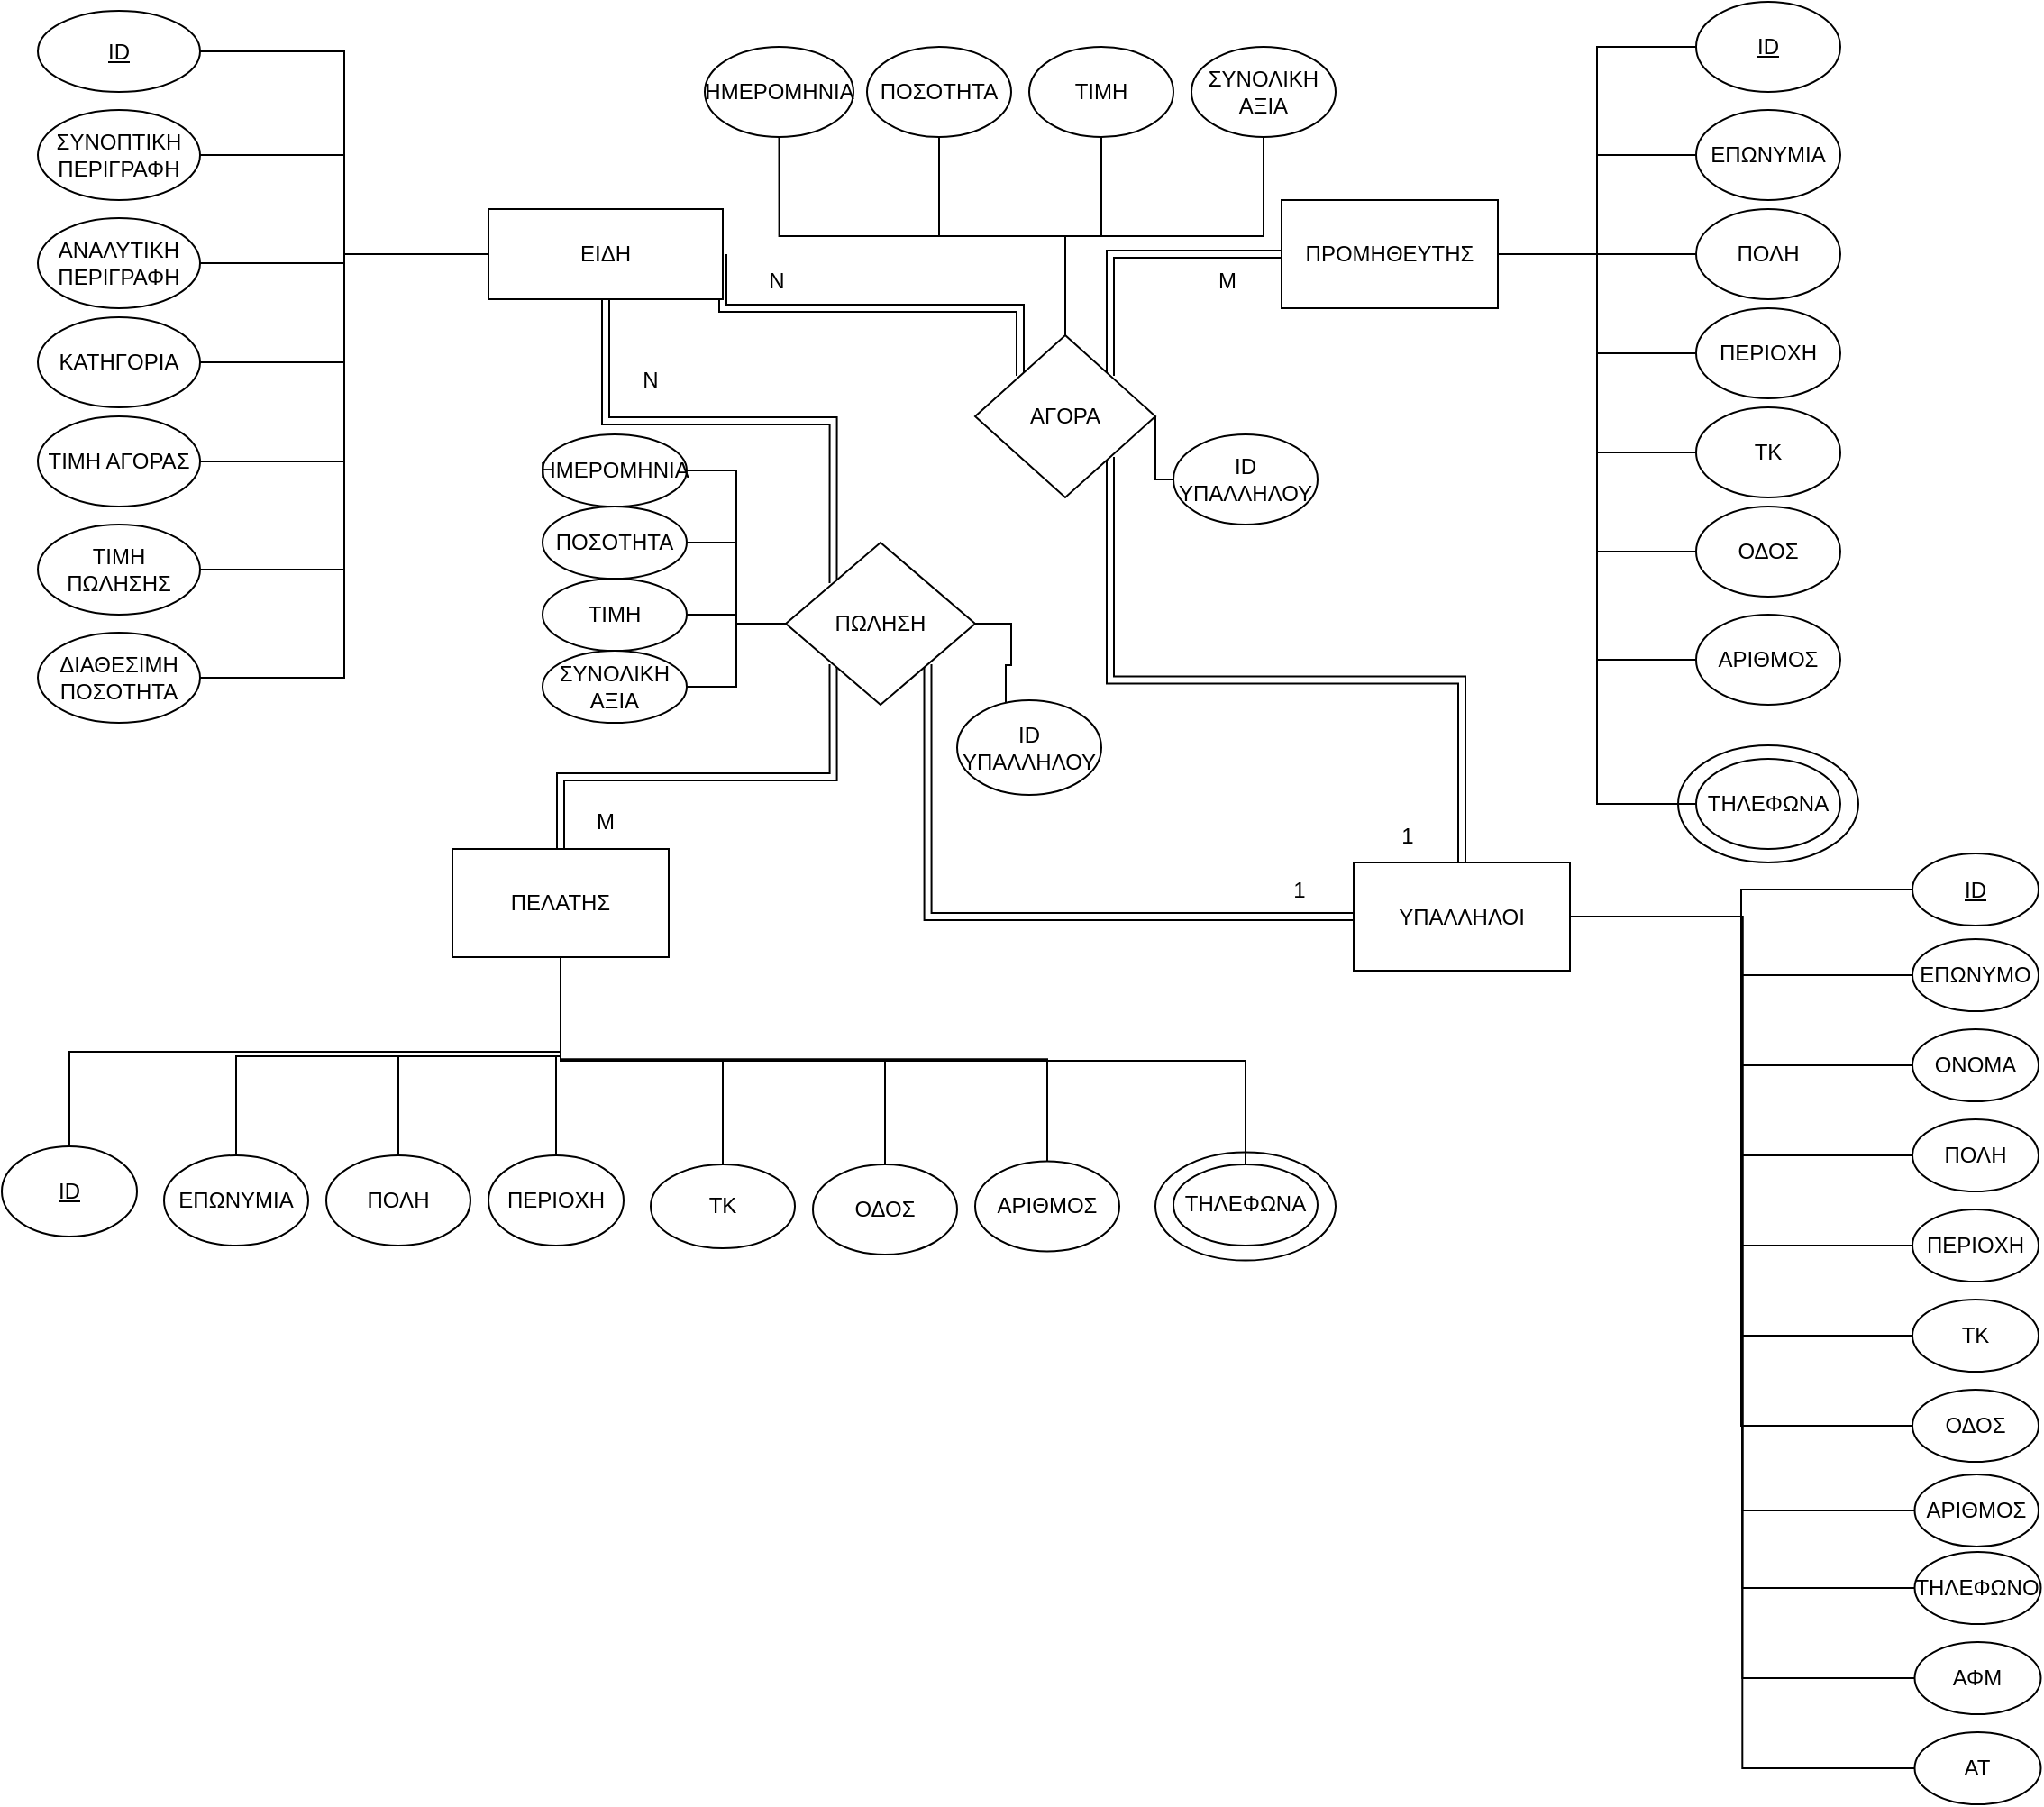 <mxfile version="22.1.5" type="github">
  <diagram name="Σελίδα-1" id="LRhwLYZ0XrOosCkNov4p">
    <mxGraphModel dx="1235" dy="666" grid="1" gridSize="10" guides="1" tooltips="1" connect="1" arrows="1" fold="1" page="1" pageScale="1" pageWidth="1169" pageHeight="1654" math="0" shadow="0">
      <root>
        <mxCell id="0" />
        <mxCell id="1" parent="0" />
        <mxCell id="00yGRpQgav9-RkKcPG9p-32" style="edgeStyle=orthogonalEdgeStyle;rounded=0;orthogonalLoop=1;jettySize=auto;html=1;exitX=1;exitY=0.5;exitDx=0;exitDy=0;entryX=0;entryY=0;entryDx=0;entryDy=0;endArrow=none;endFill=0;shape=link;" edge="1" parent="1" source="1mnrNNHJ70fO4R5j_hnI-3" target="1mnrNNHJ70fO4R5j_hnI-25">
          <mxGeometry relative="1" as="geometry">
            <Array as="points">
              <mxPoint x="400" y="180" />
              <mxPoint x="565" y="180" />
            </Array>
          </mxGeometry>
        </mxCell>
        <mxCell id="00yGRpQgav9-RkKcPG9p-39" style="edgeStyle=orthogonalEdgeStyle;rounded=0;orthogonalLoop=1;jettySize=auto;html=1;exitX=0.5;exitY=1;exitDx=0;exitDy=0;entryX=0;entryY=0;entryDx=0;entryDy=0;endArrow=none;endFill=0;shape=link;" edge="1" parent="1" source="1mnrNNHJ70fO4R5j_hnI-3" target="00yGRpQgav9-RkKcPG9p-30">
          <mxGeometry relative="1" as="geometry" />
        </mxCell>
        <mxCell id="1mnrNNHJ70fO4R5j_hnI-3" value="ΕΙΔΗ" style="rounded=0;whiteSpace=wrap;html=1;" parent="1" vertex="1">
          <mxGeometry x="270" y="125" width="130" height="50" as="geometry" />
        </mxCell>
        <mxCell id="00yGRpQgav9-RkKcPG9p-38" style="edgeStyle=orthogonalEdgeStyle;rounded=0;orthogonalLoop=1;jettySize=auto;html=1;exitX=0.5;exitY=0;exitDx=0;exitDy=0;entryX=0;entryY=1;entryDx=0;entryDy=0;endArrow=none;endFill=0;shape=link;" edge="1" parent="1" source="1mnrNNHJ70fO4R5j_hnI-4" target="00yGRpQgav9-RkKcPG9p-30">
          <mxGeometry relative="1" as="geometry" />
        </mxCell>
        <mxCell id="1mnrNNHJ70fO4R5j_hnI-4" value="ΠΕΛΑΤΗΣ" style="rounded=0;whiteSpace=wrap;html=1;" parent="1" vertex="1">
          <mxGeometry x="250" y="480" width="120" height="60" as="geometry" />
        </mxCell>
        <mxCell id="00yGRpQgav9-RkKcPG9p-36" style="edgeStyle=orthogonalEdgeStyle;rounded=0;orthogonalLoop=1;jettySize=auto;html=1;exitX=0.5;exitY=0;exitDx=0;exitDy=0;entryX=1;entryY=1;entryDx=0;entryDy=0;endArrow=none;endFill=0;shape=link;" edge="1" parent="1" source="1mnrNNHJ70fO4R5j_hnI-5" target="1mnrNNHJ70fO4R5j_hnI-25">
          <mxGeometry relative="1" as="geometry" />
        </mxCell>
        <mxCell id="00yGRpQgav9-RkKcPG9p-37" style="edgeStyle=orthogonalEdgeStyle;rounded=0;orthogonalLoop=1;jettySize=auto;html=1;exitX=0;exitY=0.5;exitDx=0;exitDy=0;entryX=1;entryY=1;entryDx=0;entryDy=0;endArrow=none;endFill=0;shape=link;" edge="1" parent="1" source="1mnrNNHJ70fO4R5j_hnI-5" target="00yGRpQgav9-RkKcPG9p-30">
          <mxGeometry relative="1" as="geometry" />
        </mxCell>
        <mxCell id="1mnrNNHJ70fO4R5j_hnI-5" value="ΥΠΑΛΛΗΛΟΙ" style="rounded=0;whiteSpace=wrap;html=1;" parent="1" vertex="1">
          <mxGeometry x="750" y="487.5" width="120" height="60" as="geometry" />
        </mxCell>
        <mxCell id="00yGRpQgav9-RkKcPG9p-35" style="edgeStyle=orthogonalEdgeStyle;rounded=0;orthogonalLoop=1;jettySize=auto;html=1;exitX=0;exitY=0.5;exitDx=0;exitDy=0;entryX=1;entryY=0;entryDx=0;entryDy=0;endArrow=none;endFill=0;shape=link;" edge="1" parent="1" source="1mnrNNHJ70fO4R5j_hnI-6" target="1mnrNNHJ70fO4R5j_hnI-25">
          <mxGeometry relative="1" as="geometry" />
        </mxCell>
        <mxCell id="1mnrNNHJ70fO4R5j_hnI-6" value="ΠΡΟΜΗΘΕΥΤΗΣ" style="rounded=0;whiteSpace=wrap;html=1;" parent="1" vertex="1">
          <mxGeometry x="710" y="120" width="120" height="60" as="geometry" />
        </mxCell>
        <mxCell id="00yGRpQgav9-RkKcPG9p-9" style="edgeStyle=orthogonalEdgeStyle;rounded=0;orthogonalLoop=1;jettySize=auto;html=1;exitX=1;exitY=0.5;exitDx=0;exitDy=0;entryX=0;entryY=0.5;entryDx=0;entryDy=0;endArrow=none;endFill=0;" edge="1" parent="1" source="1mnrNNHJ70fO4R5j_hnI-8" target="1mnrNNHJ70fO4R5j_hnI-3">
          <mxGeometry relative="1" as="geometry" />
        </mxCell>
        <mxCell id="1mnrNNHJ70fO4R5j_hnI-8" value="&lt;u&gt;ID&lt;/u&gt;" style="ellipse;whiteSpace=wrap;html=1;" parent="1" vertex="1">
          <mxGeometry x="20" y="15" width="90" height="45" as="geometry" />
        </mxCell>
        <mxCell id="00yGRpQgav9-RkKcPG9p-7" style="edgeStyle=orthogonalEdgeStyle;rounded=0;orthogonalLoop=1;jettySize=auto;html=1;exitX=1;exitY=0.5;exitDx=0;exitDy=0;entryX=0;entryY=0.5;entryDx=0;entryDy=0;endArrow=none;endFill=0;" edge="1" parent="1" source="1mnrNNHJ70fO4R5j_hnI-9" target="1mnrNNHJ70fO4R5j_hnI-3">
          <mxGeometry relative="1" as="geometry">
            <mxPoint x="130" y="159.882" as="targetPoint" />
          </mxGeometry>
        </mxCell>
        <mxCell id="1mnrNNHJ70fO4R5j_hnI-9" value="ΑΝΑΛΥΤΙΚΗ ΠΕΡΙΓΡΑΦΗ" style="ellipse;whiteSpace=wrap;html=1;" parent="1" vertex="1">
          <mxGeometry x="20" y="130" width="90" height="50" as="geometry" />
        </mxCell>
        <mxCell id="00yGRpQgav9-RkKcPG9p-8" style="edgeStyle=orthogonalEdgeStyle;rounded=0;orthogonalLoop=1;jettySize=auto;html=1;exitX=1;exitY=0.5;exitDx=0;exitDy=0;entryX=0;entryY=0.5;entryDx=0;entryDy=0;endArrow=none;endFill=0;" edge="1" parent="1" source="1mnrNNHJ70fO4R5j_hnI-10" target="1mnrNNHJ70fO4R5j_hnI-3">
          <mxGeometry relative="1" as="geometry" />
        </mxCell>
        <mxCell id="1mnrNNHJ70fO4R5j_hnI-10" value="ΣΥΝΟΠΤΙΚΗ ΠΕΡΙΓΡΑΦΗ" style="ellipse;whiteSpace=wrap;html=1;" parent="1" vertex="1">
          <mxGeometry x="20" y="70" width="90" height="50" as="geometry" />
        </mxCell>
        <mxCell id="00yGRpQgav9-RkKcPG9p-3" style="edgeStyle=orthogonalEdgeStyle;rounded=0;orthogonalLoop=1;jettySize=auto;html=1;exitX=1;exitY=0.5;exitDx=0;exitDy=0;entryX=0;entryY=0.5;entryDx=0;entryDy=0;endArrow=none;endFill=0;" edge="1" parent="1" source="1mnrNNHJ70fO4R5j_hnI-12" target="1mnrNNHJ70fO4R5j_hnI-3">
          <mxGeometry relative="1" as="geometry" />
        </mxCell>
        <mxCell id="1mnrNNHJ70fO4R5j_hnI-12" value="ΔΙΑΘΕΣΙΜΗ ΠΟΣΟΤΗΤΑ" style="ellipse;whiteSpace=wrap;html=1;" parent="1" vertex="1">
          <mxGeometry x="20" y="360" width="90" height="50" as="geometry" />
        </mxCell>
        <mxCell id="00yGRpQgav9-RkKcPG9p-4" style="edgeStyle=orthogonalEdgeStyle;rounded=0;orthogonalLoop=1;jettySize=auto;html=1;exitX=1;exitY=0.5;exitDx=0;exitDy=0;entryX=0;entryY=0.5;entryDx=0;entryDy=0;endArrow=none;endFill=0;" edge="1" parent="1" source="1mnrNNHJ70fO4R5j_hnI-13" target="1mnrNNHJ70fO4R5j_hnI-3">
          <mxGeometry relative="1" as="geometry" />
        </mxCell>
        <mxCell id="1mnrNNHJ70fO4R5j_hnI-13" value="ΤΙΜΗ ΠΩΛΗΣΗΣ" style="ellipse;whiteSpace=wrap;html=1;" parent="1" vertex="1">
          <mxGeometry x="20" y="300" width="90" height="50" as="geometry" />
        </mxCell>
        <mxCell id="00yGRpQgav9-RkKcPG9p-5" style="edgeStyle=orthogonalEdgeStyle;rounded=0;orthogonalLoop=1;jettySize=auto;html=1;exitX=1;exitY=0.5;exitDx=0;exitDy=0;entryX=0;entryY=0.5;entryDx=0;entryDy=0;endArrow=none;endFill=0;" edge="1" parent="1" source="1mnrNNHJ70fO4R5j_hnI-14" target="1mnrNNHJ70fO4R5j_hnI-3">
          <mxGeometry relative="1" as="geometry" />
        </mxCell>
        <mxCell id="1mnrNNHJ70fO4R5j_hnI-14" value="ΤΙΜΗ ΑΓΟΡΑΣ" style="ellipse;whiteSpace=wrap;html=1;" parent="1" vertex="1">
          <mxGeometry x="20" y="240" width="90" height="50" as="geometry" />
        </mxCell>
        <mxCell id="00yGRpQgav9-RkKcPG9p-6" style="edgeStyle=orthogonalEdgeStyle;rounded=0;orthogonalLoop=1;jettySize=auto;html=1;exitX=1;exitY=0.5;exitDx=0;exitDy=0;entryX=0;entryY=0.5;entryDx=0;entryDy=0;endArrow=none;endFill=0;" edge="1" parent="1" source="1mnrNNHJ70fO4R5j_hnI-15" target="1mnrNNHJ70fO4R5j_hnI-3">
          <mxGeometry relative="1" as="geometry" />
        </mxCell>
        <mxCell id="1mnrNNHJ70fO4R5j_hnI-15" value="ΚΑΤΗΓΟΡΙΑ" style="ellipse;whiteSpace=wrap;html=1;" parent="1" vertex="1">
          <mxGeometry x="20" y="185" width="90" height="50" as="geometry" />
        </mxCell>
        <mxCell id="1mnrNNHJ70fO4R5j_hnI-25" value="ΑΓΟΡΑ" style="rhombus;whiteSpace=wrap;html=1;" parent="1" vertex="1">
          <mxGeometry x="540" y="195" width="100" height="90" as="geometry" />
        </mxCell>
        <mxCell id="00yGRpQgav9-RkKcPG9p-18" style="edgeStyle=orthogonalEdgeStyle;rounded=0;orthogonalLoop=1;jettySize=auto;html=1;exitX=0;exitY=0.5;exitDx=0;exitDy=0;entryX=1;entryY=0.5;entryDx=0;entryDy=0;endArrow=none;endFill=0;" edge="1" parent="1" source="1mnrNNHJ70fO4R5j_hnI-36" target="1mnrNNHJ70fO4R5j_hnI-6">
          <mxGeometry relative="1" as="geometry" />
        </mxCell>
        <mxCell id="1mnrNNHJ70fO4R5j_hnI-36" value="ΤΗΛΕΦΩΝΑ" style="ellipse;whiteSpace=wrap;html=1;" parent="1" vertex="1">
          <mxGeometry x="940" y="430" width="80" height="50" as="geometry" />
        </mxCell>
        <mxCell id="00yGRpQgav9-RkKcPG9p-17" style="edgeStyle=orthogonalEdgeStyle;rounded=0;orthogonalLoop=1;jettySize=auto;html=1;exitX=0;exitY=0.5;exitDx=0;exitDy=0;entryX=1;entryY=0.5;entryDx=0;entryDy=0;endArrow=none;endFill=0;" edge="1" parent="1" source="1mnrNNHJ70fO4R5j_hnI-37" target="1mnrNNHJ70fO4R5j_hnI-6">
          <mxGeometry relative="1" as="geometry" />
        </mxCell>
        <mxCell id="1mnrNNHJ70fO4R5j_hnI-37" value="ΑΡΙΘΜΟΣ" style="ellipse;whiteSpace=wrap;html=1;" parent="1" vertex="1">
          <mxGeometry x="940" y="350" width="80" height="50" as="geometry" />
        </mxCell>
        <mxCell id="00yGRpQgav9-RkKcPG9p-16" style="edgeStyle=orthogonalEdgeStyle;rounded=0;orthogonalLoop=1;jettySize=auto;html=1;exitX=0;exitY=0.5;exitDx=0;exitDy=0;entryX=1;entryY=0.5;entryDx=0;entryDy=0;endArrow=none;endFill=0;" edge="1" parent="1" source="1mnrNNHJ70fO4R5j_hnI-38" target="1mnrNNHJ70fO4R5j_hnI-6">
          <mxGeometry relative="1" as="geometry" />
        </mxCell>
        <mxCell id="1mnrNNHJ70fO4R5j_hnI-38" value="ΟΔΟΣ" style="ellipse;whiteSpace=wrap;html=1;" parent="1" vertex="1">
          <mxGeometry x="940" y="290" width="80" height="50" as="geometry" />
        </mxCell>
        <mxCell id="00yGRpQgav9-RkKcPG9p-15" style="edgeStyle=orthogonalEdgeStyle;rounded=0;orthogonalLoop=1;jettySize=auto;html=1;exitX=0;exitY=0.5;exitDx=0;exitDy=0;entryX=1;entryY=0.5;entryDx=0;entryDy=0;endArrow=none;endFill=0;" edge="1" parent="1" source="1mnrNNHJ70fO4R5j_hnI-39" target="1mnrNNHJ70fO4R5j_hnI-6">
          <mxGeometry relative="1" as="geometry" />
        </mxCell>
        <mxCell id="1mnrNNHJ70fO4R5j_hnI-39" value="ΤΚ" style="ellipse;whiteSpace=wrap;html=1;" parent="1" vertex="1">
          <mxGeometry x="940" y="235" width="80" height="50" as="geometry" />
        </mxCell>
        <mxCell id="00yGRpQgav9-RkKcPG9p-14" style="edgeStyle=orthogonalEdgeStyle;rounded=0;orthogonalLoop=1;jettySize=auto;html=1;exitX=0;exitY=0.5;exitDx=0;exitDy=0;entryX=1;entryY=0.5;entryDx=0;entryDy=0;endArrow=none;endFill=0;" edge="1" parent="1" source="1mnrNNHJ70fO4R5j_hnI-40" target="1mnrNNHJ70fO4R5j_hnI-6">
          <mxGeometry relative="1" as="geometry" />
        </mxCell>
        <mxCell id="1mnrNNHJ70fO4R5j_hnI-40" value="ΠΕΡΙΟΧΗ" style="ellipse;whiteSpace=wrap;html=1;" parent="1" vertex="1">
          <mxGeometry x="940" y="180" width="80" height="50" as="geometry" />
        </mxCell>
        <mxCell id="00yGRpQgav9-RkKcPG9p-13" style="edgeStyle=orthogonalEdgeStyle;rounded=0;orthogonalLoop=1;jettySize=auto;html=1;exitX=0;exitY=0.5;exitDx=0;exitDy=0;entryX=1;entryY=0.5;entryDx=0;entryDy=0;endArrow=none;endFill=0;" edge="1" parent="1" source="1mnrNNHJ70fO4R5j_hnI-41" target="1mnrNNHJ70fO4R5j_hnI-6">
          <mxGeometry relative="1" as="geometry" />
        </mxCell>
        <mxCell id="1mnrNNHJ70fO4R5j_hnI-41" value="ΠΟΛΗ" style="ellipse;whiteSpace=wrap;html=1;" parent="1" vertex="1">
          <mxGeometry x="940" y="125" width="80" height="50" as="geometry" />
        </mxCell>
        <mxCell id="00yGRpQgav9-RkKcPG9p-12" style="edgeStyle=orthogonalEdgeStyle;rounded=0;orthogonalLoop=1;jettySize=auto;html=1;exitX=0;exitY=0.5;exitDx=0;exitDy=0;entryX=1;entryY=0.5;entryDx=0;entryDy=0;endArrow=none;endFill=0;" edge="1" parent="1" source="1mnrNNHJ70fO4R5j_hnI-42" target="1mnrNNHJ70fO4R5j_hnI-6">
          <mxGeometry relative="1" as="geometry" />
        </mxCell>
        <mxCell id="1mnrNNHJ70fO4R5j_hnI-42" value="ΕΠΩΝΥΜΙΑ" style="ellipse;whiteSpace=wrap;html=1;" parent="1" vertex="1">
          <mxGeometry x="940" y="70" width="80" height="50" as="geometry" />
        </mxCell>
        <mxCell id="00yGRpQgav9-RkKcPG9p-11" style="edgeStyle=orthogonalEdgeStyle;rounded=0;orthogonalLoop=1;jettySize=auto;html=1;exitX=0;exitY=0.5;exitDx=0;exitDy=0;entryX=1;entryY=0.5;entryDx=0;entryDy=0;endArrow=none;endFill=0;" edge="1" parent="1" source="1mnrNNHJ70fO4R5j_hnI-43" target="1mnrNNHJ70fO4R5j_hnI-6">
          <mxGeometry relative="1" as="geometry" />
        </mxCell>
        <mxCell id="1mnrNNHJ70fO4R5j_hnI-43" value="&lt;u&gt;ID&lt;/u&gt;" style="ellipse;whiteSpace=wrap;html=1;" parent="1" vertex="1">
          <mxGeometry x="940" y="10" width="80" height="50" as="geometry" />
        </mxCell>
        <mxCell id="1mnrNNHJ70fO4R5j_hnI-90" style="edgeStyle=orthogonalEdgeStyle;rounded=0;orthogonalLoop=1;jettySize=auto;html=1;exitX=0.5;exitY=0;exitDx=0;exitDy=0;entryX=0.5;entryY=1;entryDx=0;entryDy=0;endArrow=none;endFill=0;" parent="1" source="1mnrNNHJ70fO4R5j_hnI-58" target="1mnrNNHJ70fO4R5j_hnI-4" edge="1">
          <mxGeometry relative="1" as="geometry" />
        </mxCell>
        <mxCell id="1mnrNNHJ70fO4R5j_hnI-58" value="ΤΗΛΕΦΩΝΑ" style="ellipse;whiteSpace=wrap;html=1;" parent="1" vertex="1">
          <mxGeometry x="650" y="654.99" width="80" height="45.01" as="geometry" />
        </mxCell>
        <mxCell id="1mnrNNHJ70fO4R5j_hnI-89" style="edgeStyle=orthogonalEdgeStyle;rounded=0;orthogonalLoop=1;jettySize=auto;html=1;exitX=0.5;exitY=0;exitDx=0;exitDy=0;endArrow=none;endFill=0;" parent="1" source="1mnrNNHJ70fO4R5j_hnI-59" target="1mnrNNHJ70fO4R5j_hnI-4" edge="1">
          <mxGeometry relative="1" as="geometry" />
        </mxCell>
        <mxCell id="1mnrNNHJ70fO4R5j_hnI-59" value="ΑΡΙΘΜΟΣ" style="ellipse;whiteSpace=wrap;html=1;" parent="1" vertex="1">
          <mxGeometry x="540" y="653.28" width="80" height="50" as="geometry" />
        </mxCell>
        <mxCell id="1mnrNNHJ70fO4R5j_hnI-88" style="edgeStyle=orthogonalEdgeStyle;rounded=0;orthogonalLoop=1;jettySize=auto;html=1;exitX=0.5;exitY=0;exitDx=0;exitDy=0;entryX=0.5;entryY=1;entryDx=0;entryDy=0;endArrow=none;endFill=0;" parent="1" source="1mnrNNHJ70fO4R5j_hnI-60" target="1mnrNNHJ70fO4R5j_hnI-4" edge="1">
          <mxGeometry relative="1" as="geometry" />
        </mxCell>
        <mxCell id="1mnrNNHJ70fO4R5j_hnI-60" value="ΟΔΟΣ" style="ellipse;whiteSpace=wrap;html=1;" parent="1" vertex="1">
          <mxGeometry x="450" y="654.99" width="80" height="50" as="geometry" />
        </mxCell>
        <mxCell id="1mnrNNHJ70fO4R5j_hnI-87" style="edgeStyle=orthogonalEdgeStyle;rounded=0;orthogonalLoop=1;jettySize=auto;html=1;exitX=0.5;exitY=0;exitDx=0;exitDy=0;entryX=0.5;entryY=1;entryDx=0;entryDy=0;endArrow=none;endFill=0;" parent="1" source="1mnrNNHJ70fO4R5j_hnI-61" target="1mnrNNHJ70fO4R5j_hnI-4" edge="1">
          <mxGeometry relative="1" as="geometry" />
        </mxCell>
        <mxCell id="1mnrNNHJ70fO4R5j_hnI-61" value="ΤΚ" style="ellipse;whiteSpace=wrap;html=1;" parent="1" vertex="1">
          <mxGeometry x="360" y="654.99" width="80" height="46.57" as="geometry" />
        </mxCell>
        <mxCell id="1mnrNNHJ70fO4R5j_hnI-86" style="edgeStyle=orthogonalEdgeStyle;rounded=0;orthogonalLoop=1;jettySize=auto;html=1;exitX=0.5;exitY=0;exitDx=0;exitDy=0;entryX=0.5;entryY=1;entryDx=0;entryDy=0;endArrow=none;endFill=0;" parent="1" source="1mnrNNHJ70fO4R5j_hnI-62" target="1mnrNNHJ70fO4R5j_hnI-4" edge="1">
          <mxGeometry relative="1" as="geometry">
            <mxPoint x="340" y="580" as="targetPoint" />
          </mxGeometry>
        </mxCell>
        <mxCell id="1mnrNNHJ70fO4R5j_hnI-62" value="ΠΕΡΙΟΧΗ" style="ellipse;whiteSpace=wrap;html=1;" parent="1" vertex="1">
          <mxGeometry x="270" y="650" width="75" height="50" as="geometry" />
        </mxCell>
        <mxCell id="1mnrNNHJ70fO4R5j_hnI-85" style="edgeStyle=orthogonalEdgeStyle;rounded=0;orthogonalLoop=1;jettySize=auto;html=1;exitX=0.5;exitY=0;exitDx=0;exitDy=0;entryX=0.5;entryY=1;entryDx=0;entryDy=0;endArrow=none;endFill=0;" parent="1" source="1mnrNNHJ70fO4R5j_hnI-63" target="1mnrNNHJ70fO4R5j_hnI-4" edge="1">
          <mxGeometry relative="1" as="geometry" />
        </mxCell>
        <mxCell id="1mnrNNHJ70fO4R5j_hnI-63" value="ΠΟΛΗ" style="ellipse;whiteSpace=wrap;html=1;" parent="1" vertex="1">
          <mxGeometry x="180" y="650" width="80" height="50" as="geometry" />
        </mxCell>
        <mxCell id="1mnrNNHJ70fO4R5j_hnI-84" style="edgeStyle=orthogonalEdgeStyle;rounded=0;orthogonalLoop=1;jettySize=auto;html=1;exitX=0.5;exitY=0;exitDx=0;exitDy=0;entryX=0.5;entryY=1;entryDx=0;entryDy=0;endArrow=none;endFill=0;" parent="1" source="1mnrNNHJ70fO4R5j_hnI-64" target="1mnrNNHJ70fO4R5j_hnI-4" edge="1">
          <mxGeometry relative="1" as="geometry" />
        </mxCell>
        <mxCell id="1mnrNNHJ70fO4R5j_hnI-64" value="ΕΠΩΝΥΜΙΑ" style="ellipse;whiteSpace=wrap;html=1;" parent="1" vertex="1">
          <mxGeometry x="90" y="650" width="80" height="50" as="geometry" />
        </mxCell>
        <mxCell id="1mnrNNHJ70fO4R5j_hnI-76" style="edgeStyle=orthogonalEdgeStyle;rounded=0;orthogonalLoop=1;jettySize=auto;html=1;exitX=0.5;exitY=0;exitDx=0;exitDy=0;entryX=0.5;entryY=1;entryDx=0;entryDy=0;endArrow=none;endFill=0;" parent="1" source="1mnrNNHJ70fO4R5j_hnI-65" target="1mnrNNHJ70fO4R5j_hnI-4" edge="1">
          <mxGeometry relative="1" as="geometry" />
        </mxCell>
        <mxCell id="1mnrNNHJ70fO4R5j_hnI-65" value="&lt;u&gt;ID&lt;/u&gt;" style="ellipse;whiteSpace=wrap;html=1;" parent="1" vertex="1">
          <mxGeometry y="645" width="75" height="50" as="geometry" />
        </mxCell>
        <mxCell id="1mnrNNHJ70fO4R5j_hnI-112" style="edgeStyle=orthogonalEdgeStyle;rounded=0;orthogonalLoop=1;jettySize=auto;html=1;exitX=0;exitY=0.5;exitDx=0;exitDy=0;entryX=1;entryY=0.5;entryDx=0;entryDy=0;endArrow=none;endFill=0;" parent="1" source="1mnrNNHJ70fO4R5j_hnI-92" target="1mnrNNHJ70fO4R5j_hnI-5" edge="1">
          <mxGeometry relative="1" as="geometry" />
        </mxCell>
        <mxCell id="1mnrNNHJ70fO4R5j_hnI-92" value="ΟΝΟΜΑ" style="ellipse;whiteSpace=wrap;html=1;" parent="1" vertex="1">
          <mxGeometry x="1060" y="580" width="70" height="40" as="geometry" />
        </mxCell>
        <mxCell id="1mnrNNHJ70fO4R5j_hnI-110" style="edgeStyle=orthogonalEdgeStyle;rounded=0;orthogonalLoop=1;jettySize=auto;html=1;exitX=0;exitY=0.5;exitDx=0;exitDy=0;entryX=1;entryY=0.5;entryDx=0;entryDy=0;endArrow=none;endFill=0;" parent="1" source="1mnrNNHJ70fO4R5j_hnI-93" target="1mnrNNHJ70fO4R5j_hnI-5" edge="1">
          <mxGeometry relative="1" as="geometry" />
        </mxCell>
        <mxCell id="1mnrNNHJ70fO4R5j_hnI-93" value="ΕΠΩΝΥΜΟ" style="ellipse;whiteSpace=wrap;html=1;" parent="1" vertex="1">
          <mxGeometry x="1060" y="530" width="70" height="40" as="geometry" />
        </mxCell>
        <mxCell id="1mnrNNHJ70fO4R5j_hnI-109" style="edgeStyle=orthogonalEdgeStyle;rounded=0;orthogonalLoop=1;jettySize=auto;html=1;exitX=0;exitY=0.5;exitDx=0;exitDy=0;entryX=1;entryY=0.5;entryDx=0;entryDy=0;endArrow=none;endFill=0;" parent="1" source="1mnrNNHJ70fO4R5j_hnI-94" target="1mnrNNHJ70fO4R5j_hnI-5" edge="1">
          <mxGeometry relative="1" as="geometry" />
        </mxCell>
        <mxCell id="1mnrNNHJ70fO4R5j_hnI-94" value="&lt;u&gt;ID&lt;/u&gt;" style="ellipse;whiteSpace=wrap;html=1;" parent="1" vertex="1">
          <mxGeometry x="1060" y="482.5" width="70" height="40" as="geometry" />
        </mxCell>
        <mxCell id="1mnrNNHJ70fO4R5j_hnI-122" style="edgeStyle=orthogonalEdgeStyle;rounded=0;orthogonalLoop=1;jettySize=auto;html=1;exitX=0;exitY=0.5;exitDx=0;exitDy=0;entryX=1;entryY=0.5;entryDx=0;entryDy=0;endArrow=none;endFill=0;" parent="1" source="1mnrNNHJ70fO4R5j_hnI-113" target="1mnrNNHJ70fO4R5j_hnI-5" edge="1">
          <mxGeometry relative="1" as="geometry" />
        </mxCell>
        <mxCell id="1mnrNNHJ70fO4R5j_hnI-113" value="ΑΡΙΘΜΟΣ" style="ellipse;whiteSpace=wrap;html=1;" parent="1" vertex="1">
          <mxGeometry x="1061.25" y="827" width="68.75" height="40" as="geometry" />
        </mxCell>
        <mxCell id="1mnrNNHJ70fO4R5j_hnI-121" style="edgeStyle=orthogonalEdgeStyle;rounded=0;orthogonalLoop=1;jettySize=auto;html=1;exitX=0;exitY=0.5;exitDx=0;exitDy=0;entryX=1;entryY=0.5;entryDx=0;entryDy=0;endArrow=none;endFill=0;" parent="1" source="1mnrNNHJ70fO4R5j_hnI-114" target="1mnrNNHJ70fO4R5j_hnI-5" edge="1">
          <mxGeometry relative="1" as="geometry">
            <mxPoint x="850" y="700" as="targetPoint" />
          </mxGeometry>
        </mxCell>
        <mxCell id="1mnrNNHJ70fO4R5j_hnI-114" value="ΟΔΟΣ" style="ellipse;whiteSpace=wrap;html=1;" parent="1" vertex="1">
          <mxGeometry x="1060" y="780" width="70" height="40" as="geometry" />
        </mxCell>
        <mxCell id="1mnrNNHJ70fO4R5j_hnI-120" style="edgeStyle=orthogonalEdgeStyle;rounded=0;orthogonalLoop=1;jettySize=auto;html=1;exitX=0;exitY=0.5;exitDx=0;exitDy=0;entryX=1;entryY=0.5;entryDx=0;entryDy=0;endArrow=none;endFill=0;" parent="1" source="1mnrNNHJ70fO4R5j_hnI-115" target="1mnrNNHJ70fO4R5j_hnI-5" edge="1">
          <mxGeometry relative="1" as="geometry" />
        </mxCell>
        <mxCell id="1mnrNNHJ70fO4R5j_hnI-115" value="ΤΚ" style="ellipse;whiteSpace=wrap;html=1;" parent="1" vertex="1">
          <mxGeometry x="1060" y="730" width="70" height="40" as="geometry" />
        </mxCell>
        <mxCell id="1mnrNNHJ70fO4R5j_hnI-119" style="edgeStyle=orthogonalEdgeStyle;rounded=0;orthogonalLoop=1;jettySize=auto;html=1;exitX=0;exitY=0.5;exitDx=0;exitDy=0;entryX=1;entryY=0.5;entryDx=0;entryDy=0;endArrow=none;endFill=0;" parent="1" source="1mnrNNHJ70fO4R5j_hnI-116" target="1mnrNNHJ70fO4R5j_hnI-5" edge="1">
          <mxGeometry relative="1" as="geometry">
            <mxPoint x="840" y="700" as="targetPoint" />
          </mxGeometry>
        </mxCell>
        <mxCell id="1mnrNNHJ70fO4R5j_hnI-116" value="ΠΕΡΙΟΧΗ" style="ellipse;whiteSpace=wrap;html=1;" parent="1" vertex="1">
          <mxGeometry x="1060" y="680" width="70" height="40" as="geometry" />
        </mxCell>
        <mxCell id="1mnrNNHJ70fO4R5j_hnI-118" style="edgeStyle=orthogonalEdgeStyle;rounded=0;orthogonalLoop=1;jettySize=auto;html=1;exitX=0;exitY=0.5;exitDx=0;exitDy=0;entryX=1;entryY=0.5;entryDx=0;entryDy=0;endArrow=none;endFill=0;" parent="1" source="1mnrNNHJ70fO4R5j_hnI-117" target="1mnrNNHJ70fO4R5j_hnI-5" edge="1">
          <mxGeometry relative="1" as="geometry" />
        </mxCell>
        <mxCell id="1mnrNNHJ70fO4R5j_hnI-117" value="ΠΟΛΗ" style="ellipse;whiteSpace=wrap;html=1;" parent="1" vertex="1">
          <mxGeometry x="1060" y="630" width="70" height="40" as="geometry" />
        </mxCell>
        <mxCell id="1mnrNNHJ70fO4R5j_hnI-128" style="edgeStyle=orthogonalEdgeStyle;rounded=0;orthogonalLoop=1;jettySize=auto;html=1;exitX=0;exitY=0.5;exitDx=0;exitDy=0;entryX=1;entryY=0.5;entryDx=0;entryDy=0;endArrow=none;endFill=0;" parent="1" source="1mnrNNHJ70fO4R5j_hnI-123" target="1mnrNNHJ70fO4R5j_hnI-5" edge="1">
          <mxGeometry relative="1" as="geometry" />
        </mxCell>
        <mxCell id="1mnrNNHJ70fO4R5j_hnI-123" value="ΑΤ" style="ellipse;whiteSpace=wrap;html=1;" parent="1" vertex="1">
          <mxGeometry x="1061.25" y="970" width="70" height="40" as="geometry" />
        </mxCell>
        <mxCell id="1mnrNNHJ70fO4R5j_hnI-127" style="edgeStyle=orthogonalEdgeStyle;rounded=0;orthogonalLoop=1;jettySize=auto;html=1;exitX=0;exitY=0.5;exitDx=0;exitDy=0;entryX=1;entryY=0.5;entryDx=0;entryDy=0;endArrow=none;endFill=0;" parent="1" source="1mnrNNHJ70fO4R5j_hnI-124" target="1mnrNNHJ70fO4R5j_hnI-5" edge="1">
          <mxGeometry relative="1" as="geometry" />
        </mxCell>
        <mxCell id="1mnrNNHJ70fO4R5j_hnI-124" value="ΑΦΜ" style="ellipse;whiteSpace=wrap;html=1;" parent="1" vertex="1">
          <mxGeometry x="1061.25" y="920" width="70" height="40" as="geometry" />
        </mxCell>
        <mxCell id="1mnrNNHJ70fO4R5j_hnI-126" style="edgeStyle=orthogonalEdgeStyle;rounded=0;orthogonalLoop=1;jettySize=auto;html=1;exitX=0;exitY=0.5;exitDx=0;exitDy=0;entryX=1;entryY=0.5;entryDx=0;entryDy=0;endArrow=none;endFill=0;" parent="1" source="1mnrNNHJ70fO4R5j_hnI-125" target="1mnrNNHJ70fO4R5j_hnI-5" edge="1">
          <mxGeometry relative="1" as="geometry" />
        </mxCell>
        <mxCell id="1mnrNNHJ70fO4R5j_hnI-125" value="ΤΗΛΕΦΩΝΟ" style="ellipse;whiteSpace=wrap;html=1;" parent="1" vertex="1">
          <mxGeometry x="1061.25" y="870" width="70" height="40" as="geometry" />
        </mxCell>
        <mxCell id="00yGRpQgav9-RkKcPG9p-19" value="" style="ellipse;whiteSpace=wrap;html=1;fillColor=none;" vertex="1" parent="1">
          <mxGeometry x="930" y="422.5" width="100" height="65" as="geometry" />
        </mxCell>
        <mxCell id="00yGRpQgav9-RkKcPG9p-28" value="" style="ellipse;whiteSpace=wrap;html=1;fillColor=none;" vertex="1" parent="1">
          <mxGeometry x="640" y="648.28" width="100" height="60" as="geometry" />
        </mxCell>
        <mxCell id="00yGRpQgav9-RkKcPG9p-30" value="ΠΩΛΗΣΗ" style="rhombus;whiteSpace=wrap;html=1;" vertex="1" parent="1">
          <mxGeometry x="435" y="310" width="105" height="90" as="geometry" />
        </mxCell>
        <mxCell id="00yGRpQgav9-RkKcPG9p-40" value="N" style="text;html=1;strokeColor=none;fillColor=none;align=center;verticalAlign=middle;whiteSpace=wrap;rounded=0;" vertex="1" parent="1">
          <mxGeometry x="400" y="150" width="60" height="30" as="geometry" />
        </mxCell>
        <mxCell id="00yGRpQgav9-RkKcPG9p-41" value="1" style="text;html=1;strokeColor=none;fillColor=none;align=center;verticalAlign=middle;whiteSpace=wrap;rounded=0;" vertex="1" parent="1">
          <mxGeometry x="750" y="457.5" width="60" height="30" as="geometry" />
        </mxCell>
        <mxCell id="00yGRpQgav9-RkKcPG9p-42" value="M" style="text;html=1;strokeColor=none;fillColor=none;align=center;verticalAlign=middle;whiteSpace=wrap;rounded=0;" vertex="1" parent="1">
          <mxGeometry x="650" y="150" width="60" height="30" as="geometry" />
        </mxCell>
        <mxCell id="00yGRpQgav9-RkKcPG9p-43" value="1" style="text;html=1;strokeColor=none;fillColor=none;align=center;verticalAlign=middle;whiteSpace=wrap;rounded=0;" vertex="1" parent="1">
          <mxGeometry x="690" y="487.5" width="60" height="30" as="geometry" />
        </mxCell>
        <mxCell id="00yGRpQgav9-RkKcPG9p-44" value="M" style="text;html=1;strokeColor=none;fillColor=none;align=center;verticalAlign=middle;whiteSpace=wrap;rounded=0;" vertex="1" parent="1">
          <mxGeometry x="305" y="450" width="60" height="30" as="geometry" />
        </mxCell>
        <mxCell id="00yGRpQgav9-RkKcPG9p-45" value="N" style="text;html=1;strokeColor=none;fillColor=none;align=center;verticalAlign=middle;whiteSpace=wrap;rounded=0;" vertex="1" parent="1">
          <mxGeometry x="330" y="205" width="60" height="30" as="geometry" />
        </mxCell>
        <mxCell id="00yGRpQgav9-RkKcPG9p-54" style="edgeStyle=orthogonalEdgeStyle;rounded=0;orthogonalLoop=1;jettySize=auto;html=1;exitX=0.5;exitY=1;exitDx=0;exitDy=0;entryX=0.5;entryY=0;entryDx=0;entryDy=0;endArrow=none;endFill=0;" edge="1" parent="1" source="00yGRpQgav9-RkKcPG9p-48" target="1mnrNNHJ70fO4R5j_hnI-25">
          <mxGeometry relative="1" as="geometry" />
        </mxCell>
        <mxCell id="00yGRpQgav9-RkKcPG9p-48" value="ΤΙΜΗ" style="ellipse;whiteSpace=wrap;html=1;" vertex="1" parent="1">
          <mxGeometry x="570" y="35" width="80" height="50" as="geometry" />
        </mxCell>
        <mxCell id="00yGRpQgav9-RkKcPG9p-55" style="edgeStyle=orthogonalEdgeStyle;rounded=0;orthogonalLoop=1;jettySize=auto;html=1;exitX=0.5;exitY=1;exitDx=0;exitDy=0;entryX=0.5;entryY=0;entryDx=0;entryDy=0;endArrow=none;endFill=0;" edge="1" parent="1" source="00yGRpQgav9-RkKcPG9p-49" target="1mnrNNHJ70fO4R5j_hnI-25">
          <mxGeometry relative="1" as="geometry" />
        </mxCell>
        <mxCell id="00yGRpQgav9-RkKcPG9p-49" value="ΣΥΝΟΛΙΚΗ ΑΞΙΑ" style="ellipse;whiteSpace=wrap;html=1;" vertex="1" parent="1">
          <mxGeometry x="660" y="35" width="80" height="50" as="geometry" />
        </mxCell>
        <mxCell id="00yGRpQgav9-RkKcPG9p-53" style="edgeStyle=orthogonalEdgeStyle;rounded=0;orthogonalLoop=1;jettySize=auto;html=1;exitX=0.5;exitY=1;exitDx=0;exitDy=0;endArrow=none;endFill=0;" edge="1" parent="1" source="00yGRpQgav9-RkKcPG9p-50" target="1mnrNNHJ70fO4R5j_hnI-25">
          <mxGeometry relative="1" as="geometry" />
        </mxCell>
        <mxCell id="00yGRpQgav9-RkKcPG9p-50" value="ΠΟΣΟΤΗΤΑ" style="ellipse;whiteSpace=wrap;html=1;" vertex="1" parent="1">
          <mxGeometry x="480" y="35" width="80" height="50" as="geometry" />
        </mxCell>
        <mxCell id="00yGRpQgav9-RkKcPG9p-52" style="edgeStyle=orthogonalEdgeStyle;rounded=0;orthogonalLoop=1;jettySize=auto;html=1;exitX=0.5;exitY=1;exitDx=0;exitDy=0;entryX=0.5;entryY=0;entryDx=0;entryDy=0;endArrow=none;endFill=0;" edge="1" parent="1" source="00yGRpQgav9-RkKcPG9p-51" target="1mnrNNHJ70fO4R5j_hnI-25">
          <mxGeometry relative="1" as="geometry" />
        </mxCell>
        <mxCell id="00yGRpQgav9-RkKcPG9p-51" value="ΗΜΕΡΟΜΗΝΙΑ" style="ellipse;whiteSpace=wrap;html=1;" vertex="1" parent="1">
          <mxGeometry x="390" y="35" width="82.5" height="50" as="geometry" />
        </mxCell>
        <mxCell id="00yGRpQgav9-RkKcPG9p-58" style="edgeStyle=orthogonalEdgeStyle;rounded=0;orthogonalLoop=1;jettySize=auto;html=1;exitX=0;exitY=0.5;exitDx=0;exitDy=0;entryX=1;entryY=0.5;entryDx=0;entryDy=0;endArrow=none;endFill=0;" edge="1" parent="1" source="00yGRpQgav9-RkKcPG9p-57" target="1mnrNNHJ70fO4R5j_hnI-25">
          <mxGeometry relative="1" as="geometry" />
        </mxCell>
        <mxCell id="00yGRpQgav9-RkKcPG9p-57" value="ID ΥΠΑΛΛΗΛΟΥ" style="ellipse;whiteSpace=wrap;html=1;" vertex="1" parent="1">
          <mxGeometry x="650" y="250" width="80" height="50" as="geometry" />
        </mxCell>
        <mxCell id="00yGRpQgav9-RkKcPG9p-64" style="edgeStyle=orthogonalEdgeStyle;rounded=0;orthogonalLoop=1;jettySize=auto;html=1;exitX=1;exitY=0.5;exitDx=0;exitDy=0;entryX=0;entryY=0.5;entryDx=0;entryDy=0;endArrow=none;endFill=0;" edge="1" parent="1" source="00yGRpQgav9-RkKcPG9p-59" target="00yGRpQgav9-RkKcPG9p-30">
          <mxGeometry relative="1" as="geometry" />
        </mxCell>
        <mxCell id="00yGRpQgav9-RkKcPG9p-59" value="ΗΜΕΡΟΜΗΝΙΑ" style="ellipse;whiteSpace=wrap;html=1;" vertex="1" parent="1">
          <mxGeometry x="300" y="250" width="80" height="40" as="geometry" />
        </mxCell>
        <mxCell id="00yGRpQgav9-RkKcPG9p-70" style="edgeStyle=orthogonalEdgeStyle;rounded=0;orthogonalLoop=1;jettySize=auto;html=1;exitX=1;exitY=0.5;exitDx=0;exitDy=0;entryX=0;entryY=0.5;entryDx=0;entryDy=0;endArrow=none;endFill=0;" edge="1" parent="1" source="00yGRpQgav9-RkKcPG9p-60" target="00yGRpQgav9-RkKcPG9p-30">
          <mxGeometry relative="1" as="geometry" />
        </mxCell>
        <mxCell id="00yGRpQgav9-RkKcPG9p-60" value="ΣΥΝΟΛΙΚΗ ΑΞΙΑ" style="ellipse;whiteSpace=wrap;html=1;" vertex="1" parent="1">
          <mxGeometry x="300" y="370" width="80" height="40" as="geometry" />
        </mxCell>
        <mxCell id="00yGRpQgav9-RkKcPG9p-66" style="edgeStyle=orthogonalEdgeStyle;rounded=0;orthogonalLoop=1;jettySize=auto;html=1;exitX=1;exitY=0.5;exitDx=0;exitDy=0;entryX=0;entryY=0.5;entryDx=0;entryDy=0;endArrow=none;endFill=0;" edge="1" parent="1" source="00yGRpQgav9-RkKcPG9p-61" target="00yGRpQgav9-RkKcPG9p-30">
          <mxGeometry relative="1" as="geometry" />
        </mxCell>
        <mxCell id="00yGRpQgav9-RkKcPG9p-61" value="ΠΟΣΟΤΗΤΑ" style="ellipse;whiteSpace=wrap;html=1;" vertex="1" parent="1">
          <mxGeometry x="300" y="290" width="80" height="40" as="geometry" />
        </mxCell>
        <mxCell id="00yGRpQgav9-RkKcPG9p-67" style="edgeStyle=orthogonalEdgeStyle;rounded=0;orthogonalLoop=1;jettySize=auto;html=1;exitX=1;exitY=0.5;exitDx=0;exitDy=0;entryX=0;entryY=0.5;entryDx=0;entryDy=0;endArrow=none;endFill=0;" edge="1" parent="1" source="00yGRpQgav9-RkKcPG9p-62" target="00yGRpQgav9-RkKcPG9p-30">
          <mxGeometry relative="1" as="geometry" />
        </mxCell>
        <mxCell id="00yGRpQgav9-RkKcPG9p-62" value="ΤΙΜΗ" style="ellipse;whiteSpace=wrap;html=1;" vertex="1" parent="1">
          <mxGeometry x="300" y="330" width="80" height="40" as="geometry" />
        </mxCell>
        <mxCell id="00yGRpQgav9-RkKcPG9p-72" style="edgeStyle=orthogonalEdgeStyle;rounded=0;orthogonalLoop=1;jettySize=auto;html=1;exitX=0;exitY=0;exitDx=0;exitDy=0;entryX=1;entryY=0.5;entryDx=0;entryDy=0;endArrow=none;endFill=0;" edge="1" parent="1" source="00yGRpQgav9-RkKcPG9p-71" target="00yGRpQgav9-RkKcPG9p-30">
          <mxGeometry relative="1" as="geometry">
            <Array as="points">
              <mxPoint x="557" y="378" />
              <mxPoint x="560" y="378" />
              <mxPoint x="560" y="355" />
            </Array>
          </mxGeometry>
        </mxCell>
        <mxCell id="00yGRpQgav9-RkKcPG9p-71" value="ID ΥΠΑΛΛΗΛΟΥ" style="ellipse;whiteSpace=wrap;html=1;" vertex="1" parent="1">
          <mxGeometry x="530" y="397.5" width="80" height="52.5" as="geometry" />
        </mxCell>
      </root>
    </mxGraphModel>
  </diagram>
</mxfile>
